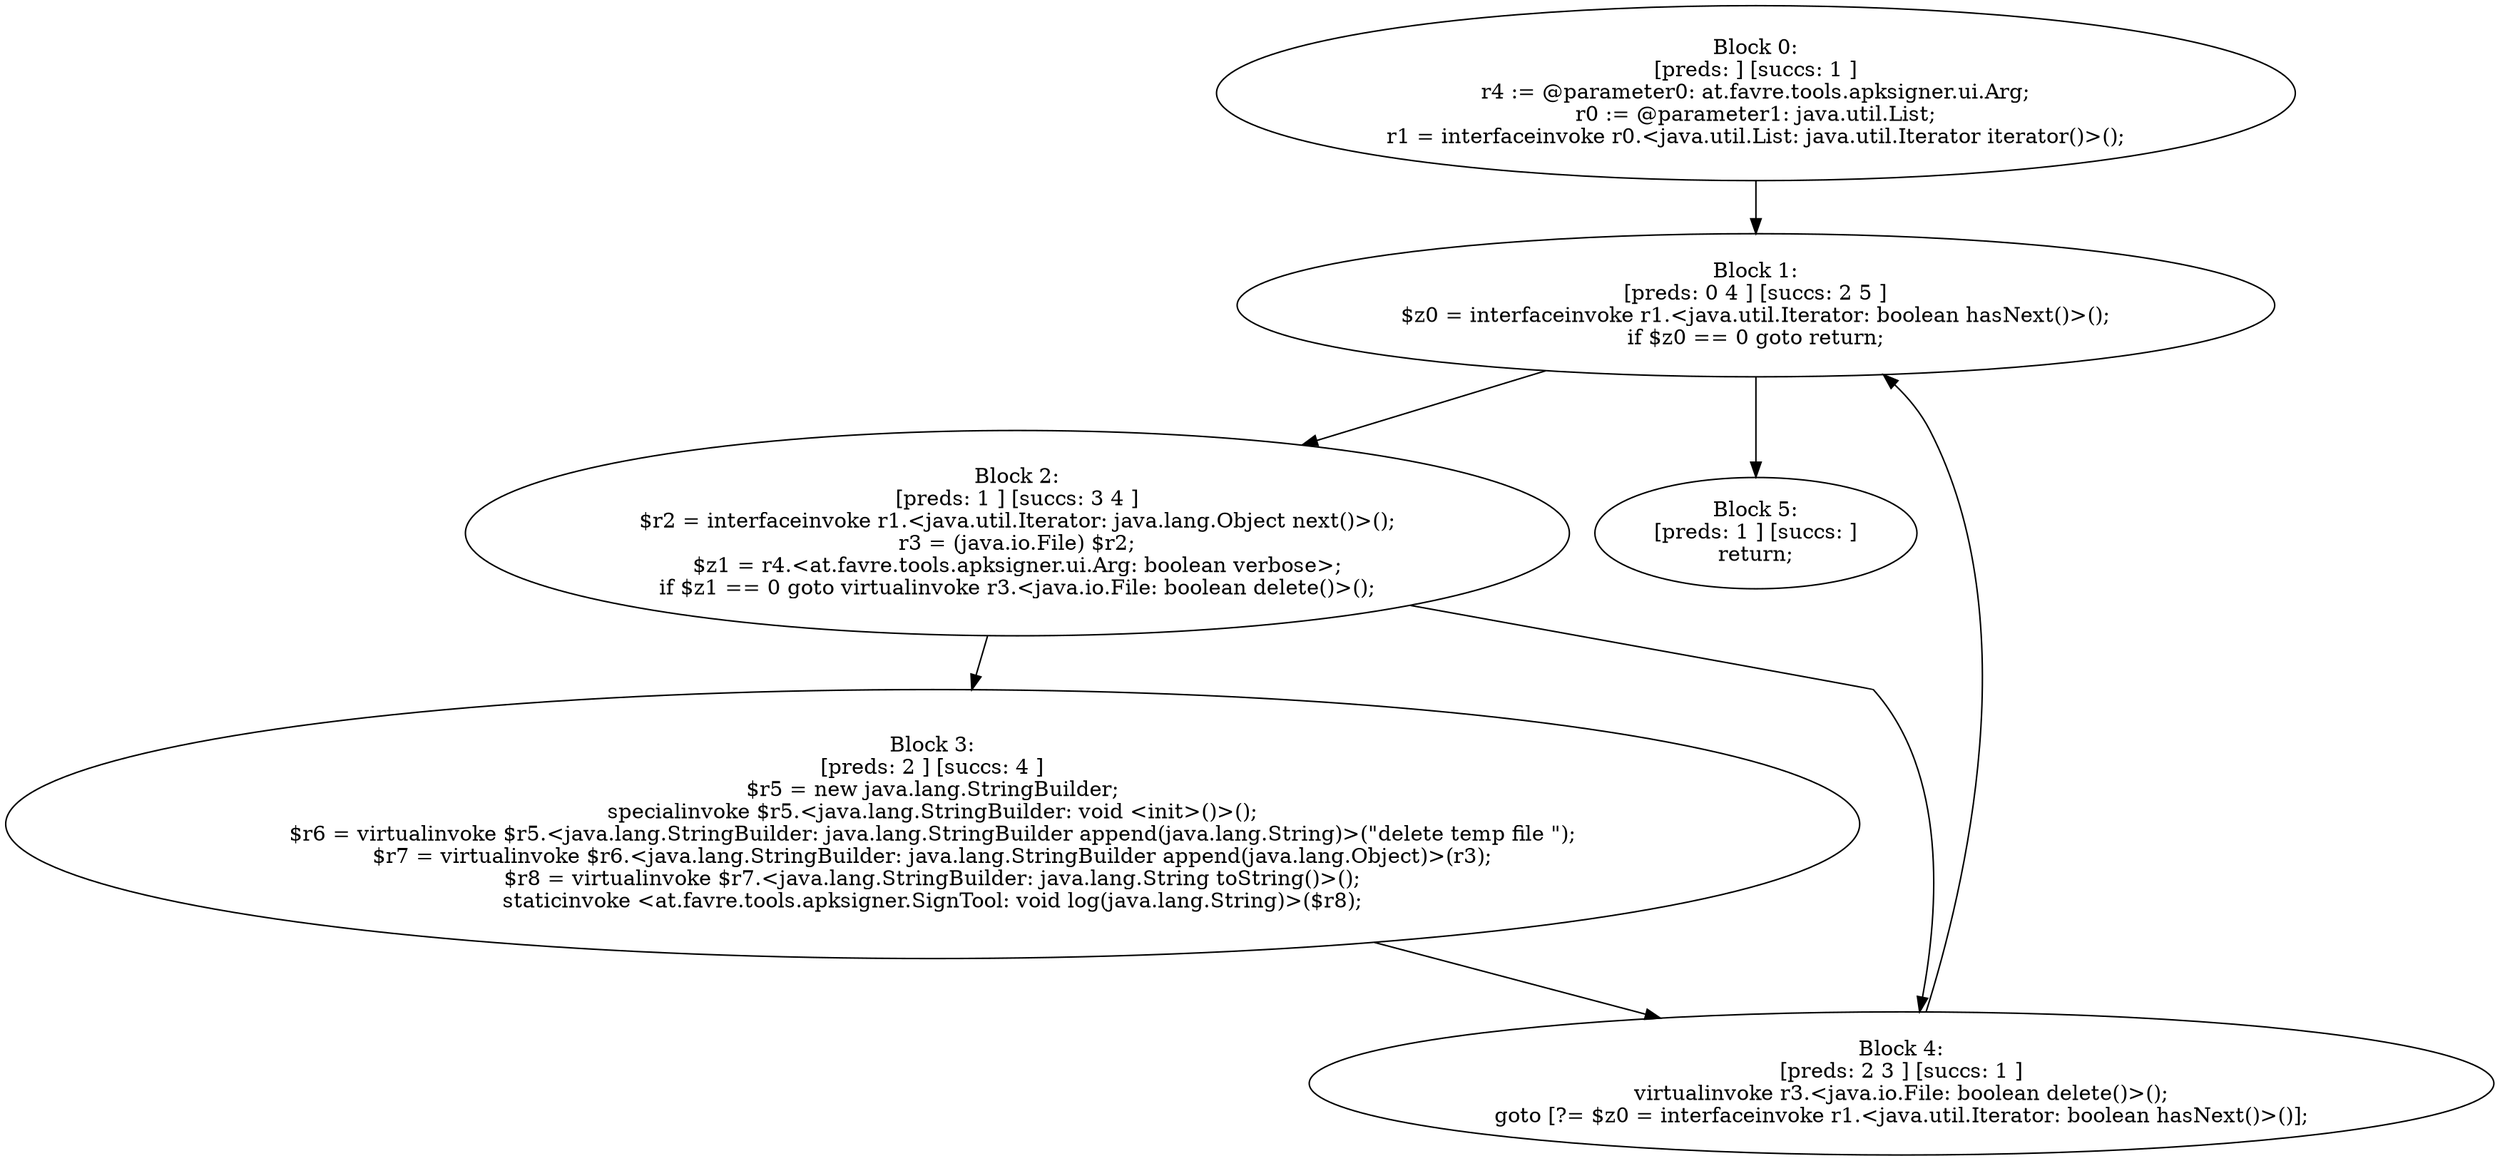 digraph "unitGraph" {
    "Block 0:
[preds: ] [succs: 1 ]
r4 := @parameter0: at.favre.tools.apksigner.ui.Arg;
r0 := @parameter1: java.util.List;
r1 = interfaceinvoke r0.<java.util.List: java.util.Iterator iterator()>();
"
    "Block 1:
[preds: 0 4 ] [succs: 2 5 ]
$z0 = interfaceinvoke r1.<java.util.Iterator: boolean hasNext()>();
if $z0 == 0 goto return;
"
    "Block 2:
[preds: 1 ] [succs: 3 4 ]
$r2 = interfaceinvoke r1.<java.util.Iterator: java.lang.Object next()>();
r3 = (java.io.File) $r2;
$z1 = r4.<at.favre.tools.apksigner.ui.Arg: boolean verbose>;
if $z1 == 0 goto virtualinvoke r3.<java.io.File: boolean delete()>();
"
    "Block 3:
[preds: 2 ] [succs: 4 ]
$r5 = new java.lang.StringBuilder;
specialinvoke $r5.<java.lang.StringBuilder: void <init>()>();
$r6 = virtualinvoke $r5.<java.lang.StringBuilder: java.lang.StringBuilder append(java.lang.String)>(\"delete temp file \");
$r7 = virtualinvoke $r6.<java.lang.StringBuilder: java.lang.StringBuilder append(java.lang.Object)>(r3);
$r8 = virtualinvoke $r7.<java.lang.StringBuilder: java.lang.String toString()>();
staticinvoke <at.favre.tools.apksigner.SignTool: void log(java.lang.String)>($r8);
"
    "Block 4:
[preds: 2 3 ] [succs: 1 ]
virtualinvoke r3.<java.io.File: boolean delete()>();
goto [?= $z0 = interfaceinvoke r1.<java.util.Iterator: boolean hasNext()>()];
"
    "Block 5:
[preds: 1 ] [succs: ]
return;
"
    "Block 0:
[preds: ] [succs: 1 ]
r4 := @parameter0: at.favre.tools.apksigner.ui.Arg;
r0 := @parameter1: java.util.List;
r1 = interfaceinvoke r0.<java.util.List: java.util.Iterator iterator()>();
"->"Block 1:
[preds: 0 4 ] [succs: 2 5 ]
$z0 = interfaceinvoke r1.<java.util.Iterator: boolean hasNext()>();
if $z0 == 0 goto return;
";
    "Block 1:
[preds: 0 4 ] [succs: 2 5 ]
$z0 = interfaceinvoke r1.<java.util.Iterator: boolean hasNext()>();
if $z0 == 0 goto return;
"->"Block 2:
[preds: 1 ] [succs: 3 4 ]
$r2 = interfaceinvoke r1.<java.util.Iterator: java.lang.Object next()>();
r3 = (java.io.File) $r2;
$z1 = r4.<at.favre.tools.apksigner.ui.Arg: boolean verbose>;
if $z1 == 0 goto virtualinvoke r3.<java.io.File: boolean delete()>();
";
    "Block 1:
[preds: 0 4 ] [succs: 2 5 ]
$z0 = interfaceinvoke r1.<java.util.Iterator: boolean hasNext()>();
if $z0 == 0 goto return;
"->"Block 5:
[preds: 1 ] [succs: ]
return;
";
    "Block 2:
[preds: 1 ] [succs: 3 4 ]
$r2 = interfaceinvoke r1.<java.util.Iterator: java.lang.Object next()>();
r3 = (java.io.File) $r2;
$z1 = r4.<at.favre.tools.apksigner.ui.Arg: boolean verbose>;
if $z1 == 0 goto virtualinvoke r3.<java.io.File: boolean delete()>();
"->"Block 3:
[preds: 2 ] [succs: 4 ]
$r5 = new java.lang.StringBuilder;
specialinvoke $r5.<java.lang.StringBuilder: void <init>()>();
$r6 = virtualinvoke $r5.<java.lang.StringBuilder: java.lang.StringBuilder append(java.lang.String)>(\"delete temp file \");
$r7 = virtualinvoke $r6.<java.lang.StringBuilder: java.lang.StringBuilder append(java.lang.Object)>(r3);
$r8 = virtualinvoke $r7.<java.lang.StringBuilder: java.lang.String toString()>();
staticinvoke <at.favre.tools.apksigner.SignTool: void log(java.lang.String)>($r8);
";
    "Block 2:
[preds: 1 ] [succs: 3 4 ]
$r2 = interfaceinvoke r1.<java.util.Iterator: java.lang.Object next()>();
r3 = (java.io.File) $r2;
$z1 = r4.<at.favre.tools.apksigner.ui.Arg: boolean verbose>;
if $z1 == 0 goto virtualinvoke r3.<java.io.File: boolean delete()>();
"->"Block 4:
[preds: 2 3 ] [succs: 1 ]
virtualinvoke r3.<java.io.File: boolean delete()>();
goto [?= $z0 = interfaceinvoke r1.<java.util.Iterator: boolean hasNext()>()];
";
    "Block 3:
[preds: 2 ] [succs: 4 ]
$r5 = new java.lang.StringBuilder;
specialinvoke $r5.<java.lang.StringBuilder: void <init>()>();
$r6 = virtualinvoke $r5.<java.lang.StringBuilder: java.lang.StringBuilder append(java.lang.String)>(\"delete temp file \");
$r7 = virtualinvoke $r6.<java.lang.StringBuilder: java.lang.StringBuilder append(java.lang.Object)>(r3);
$r8 = virtualinvoke $r7.<java.lang.StringBuilder: java.lang.String toString()>();
staticinvoke <at.favre.tools.apksigner.SignTool: void log(java.lang.String)>($r8);
"->"Block 4:
[preds: 2 3 ] [succs: 1 ]
virtualinvoke r3.<java.io.File: boolean delete()>();
goto [?= $z0 = interfaceinvoke r1.<java.util.Iterator: boolean hasNext()>()];
";
    "Block 4:
[preds: 2 3 ] [succs: 1 ]
virtualinvoke r3.<java.io.File: boolean delete()>();
goto [?= $z0 = interfaceinvoke r1.<java.util.Iterator: boolean hasNext()>()];
"->"Block 1:
[preds: 0 4 ] [succs: 2 5 ]
$z0 = interfaceinvoke r1.<java.util.Iterator: boolean hasNext()>();
if $z0 == 0 goto return;
";
}
